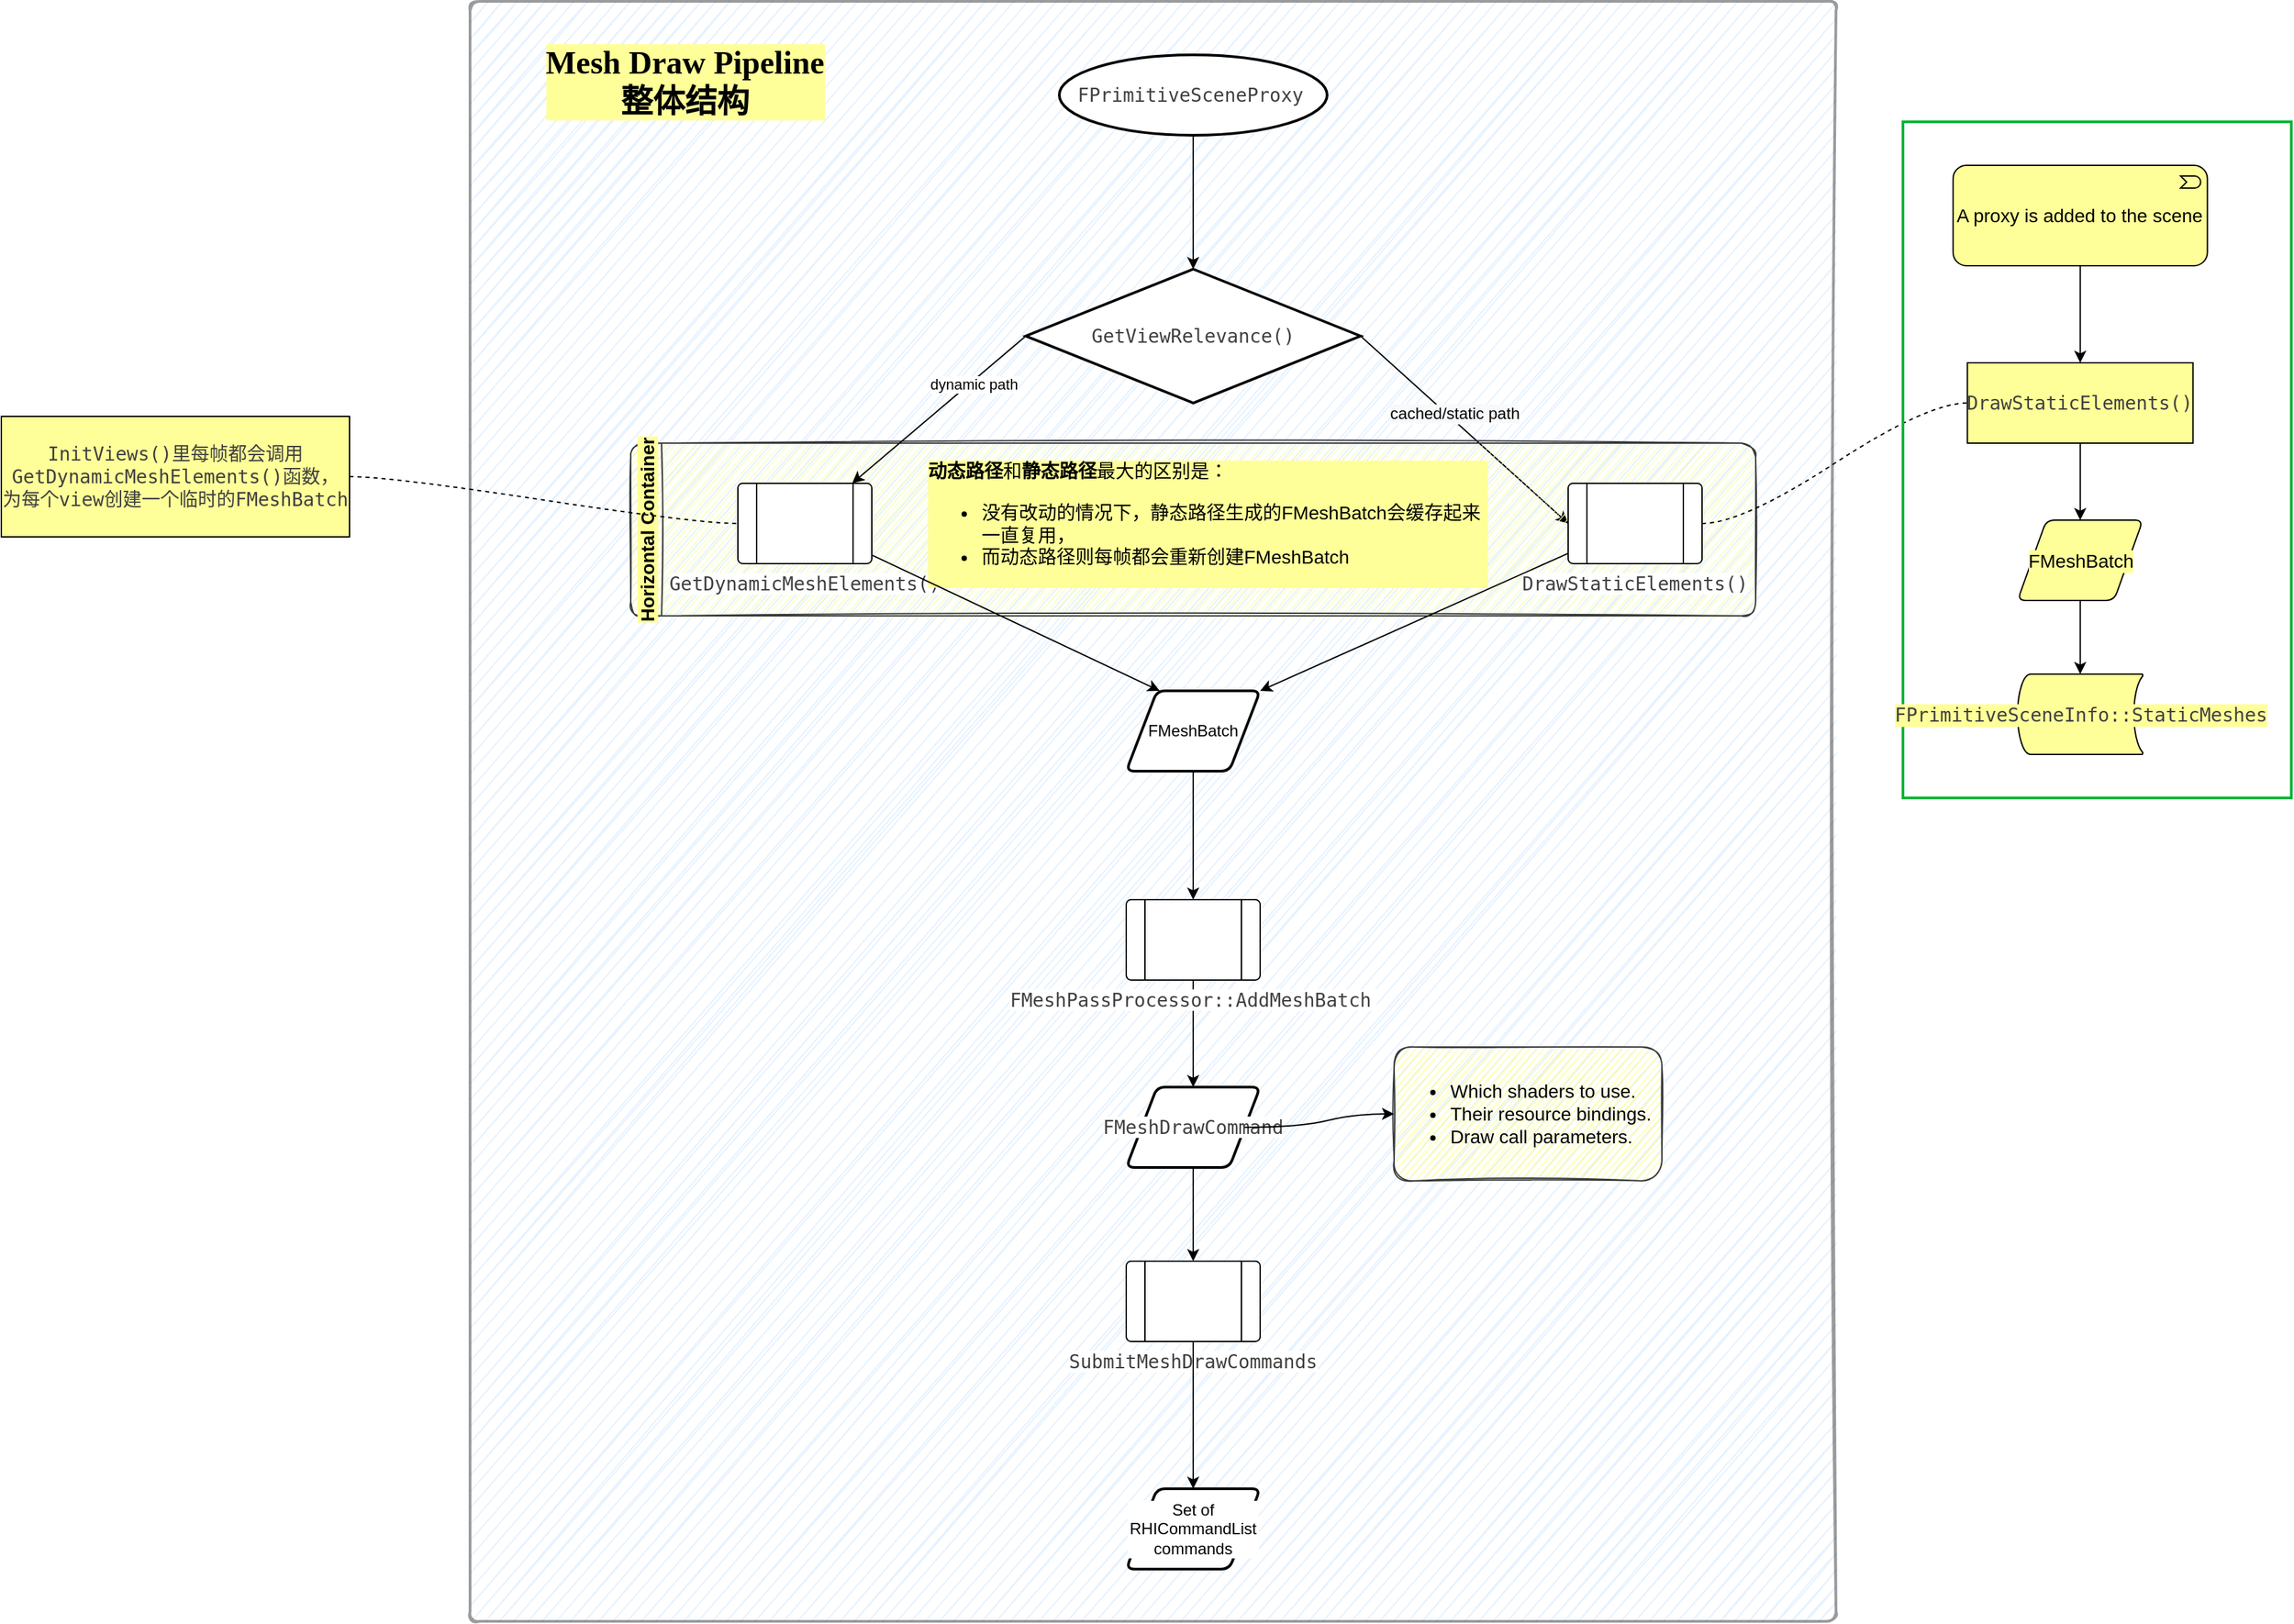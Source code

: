 <mxfile>
    <diagram id="h1fHH231krkQwXe1oc1o" name="第 1 页">
        <mxGraphModel dx="1698" dy="756" grid="1" gridSize="10" guides="1" tooltips="1" connect="1" arrows="1" fold="1" page="1" pageScale="1" pageWidth="827" pageHeight="1169" math="0" shadow="0">
            <root>
                <mxCell id="0"/>
                <mxCell id="1" parent="0"/>
                <mxCell id="101" value="" style="rounded=1;whiteSpace=wrap;html=1;absoluteArcSize=1;arcSize=14;strokeWidth=2;shadow=0;glass=0;labelBackgroundColor=#FFFF99;sketch=1;fontFamily=Helvetica;fontSize=14;fillColor=#cce5ff;container=1;opacity=50;strokeColor=#36393d;" parent="1" vertex="1">
                    <mxGeometry x="-280" y="130" width="1020" height="1210" as="geometry"/>
                </mxCell>
                <mxCell id="102" value="Mesh Draw Pipeline&lt;br&gt;整体结构" style="text;strokeColor=none;fillColor=none;html=1;fontSize=24;fontStyle=1;verticalAlign=middle;align=center;rounded=1;shadow=0;glass=0;labelBackgroundColor=#FFFF99;sketch=1;fontFamily=Georgia;" parent="101" vertex="1">
                    <mxGeometry x="110" y="40" width="100" height="40" as="geometry"/>
                </mxCell>
                <mxCell id="2" value="&lt;code style=&quot;color: rgb(64 , 64 , 64) ; font-size: 14px ; background-color: rgb(255 , 255 , 255)&quot;&gt;FPrimitiveSceneProxy&lt;/code&gt;&lt;span style=&quot;font-family: &amp;#34;opensans_regular&amp;#34; , &amp;#34;verdana&amp;#34; , &amp;#34;arial&amp;#34; , &amp;#34;sans serif&amp;#34; ; font-size: 14px ; background-color: rgb(255 , 255 , 255)&quot;&gt;&amp;nbsp;&lt;/span&gt;" style="strokeWidth=2;html=1;shape=mxgraph.flowchart.start_1;whiteSpace=wrap;" parent="101" vertex="1">
                    <mxGeometry x="440" y="40" width="200" height="60" as="geometry"/>
                </mxCell>
                <mxCell id="3" value="&lt;span style=&quot;color: rgb(64 , 64 , 64) ; font-family: monospace ; font-size: 14px ; background-color: rgb(255 , 255 , 255)&quot;&gt;GetViewRelevance()&lt;/span&gt;" style="strokeWidth=2;html=1;shape=mxgraph.flowchart.decision;whiteSpace=wrap;" parent="101" vertex="1">
                    <mxGeometry x="415" y="200" width="250" height="100" as="geometry"/>
                </mxCell>
                <mxCell id="4" style="edgeStyle=none;html=1;entryX=0.5;entryY=0;entryDx=0;entryDy=0;entryPerimeter=0;" parent="101" source="2" target="3" edge="1">
                    <mxGeometry relative="1" as="geometry"/>
                </mxCell>
                <mxCell id="8" value="" style="edgeStyle=none;html=1;entryX=0;entryY=0.5;entryDx=0;entryDy=0;exitX=1;exitY=0.5;exitDx=0;exitDy=0;exitPerimeter=0;" parent="101" source="3" target="22" edge="1">
                    <mxGeometry relative="1" as="geometry">
                        <mxPoint x="840" y="240" as="targetPoint"/>
                    </mxGeometry>
                </mxCell>
                <mxCell id="21" value="&lt;span style=&quot;font-size: 12px ; background-color: rgb(248 , 249 , 250)&quot;&gt;cached/static path&lt;/span&gt;" style="edgeLabel;html=1;align=center;verticalAlign=middle;resizable=0;points=[];" parent="8" vertex="1" connectable="0">
                    <mxGeometry x="-0.179" y="-1" relative="1" as="geometry">
                        <mxPoint x="7" as="offset"/>
                    </mxGeometry>
                </mxCell>
                <mxCell id="24" value="FMeshBatch" style="shape=parallelogram;html=1;strokeWidth=2;perimeter=parallelogramPerimeter;whiteSpace=wrap;rounded=1;arcSize=12;size=0.23;fillColor=default;labelBackgroundColor=default;" parent="101" vertex="1">
                    <mxGeometry x="490" y="515" width="100" height="60" as="geometry"/>
                </mxCell>
                <mxCell id="29" value="&lt;span style=&quot;color: rgb(64 , 64 , 64) ; font-family: monospace ; font-size: 14px ; background-color: rgb(255 , 255 , 255)&quot;&gt;FMeshDrawCommand&lt;/span&gt;" style="shape=parallelogram;html=1;strokeWidth=2;perimeter=parallelogramPerimeter;whiteSpace=wrap;rounded=1;arcSize=12;size=0.23;" parent="101" vertex="1">
                    <mxGeometry x="490" y="811" width="100" height="60" as="geometry"/>
                </mxCell>
                <mxCell id="31" style="edgeStyle=none;html=1;entryX=0.5;entryY=0;entryDx=0;entryDy=0;" parent="101" source="30" target="29" edge="1">
                    <mxGeometry relative="1" as="geometry"/>
                </mxCell>
                <mxCell id="30" value="&lt;code style=&quot;color: rgb(64 , 64 , 64) ; font-size: 14px ; background-color: rgb(255 , 255 , 255)&quot;&gt;FMeshPassProcessor::AddMeshBatch&lt;/code&gt;&lt;span style=&quot;font-family: &amp;#34;opensans_regular&amp;#34; , &amp;#34;verdana&amp;#34; , &amp;#34;arial&amp;#34; , &amp;#34;sans serif&amp;#34; ; font-size: 14px ; background-color: rgb(255 , 255 , 255)&quot;&gt;&amp;nbsp;&lt;/span&gt;" style="verticalLabelPosition=bottom;verticalAlign=top;html=1;shape=process;whiteSpace=wrap;rounded=1;size=0.14;arcSize=6;" parent="101" vertex="1">
                    <mxGeometry x="490" y="671" width="100" height="60" as="geometry"/>
                </mxCell>
                <mxCell id="28" value="" style="edgeStyle=none;html=1;entryX=0.5;entryY=0;entryDx=0;entryDy=0;exitX=0.5;exitY=1;exitDx=0;exitDy=0;" parent="101" source="24" target="30" edge="1">
                    <mxGeometry relative="1" as="geometry">
                        <mxPoint x="540" y="701" as="targetPoint"/>
                        <mxPoint x="540" y="621" as="sourcePoint"/>
                    </mxGeometry>
                </mxCell>
                <mxCell id="79" value="&lt;span style=&quot;color: rgb(64 , 64 , 64) ; font-family: monospace ; font-size: 14px ; background-color: rgb(255 , 255 , 255)&quot;&gt;SubmitMeshDrawCommands&lt;/span&gt;" style="verticalLabelPosition=bottom;verticalAlign=top;html=1;shape=process;whiteSpace=wrap;rounded=1;size=0.14;arcSize=6;" parent="101" vertex="1">
                    <mxGeometry x="490" y="941" width="100" height="60" as="geometry"/>
                </mxCell>
                <mxCell id="80" style="edgeStyle=none;html=1;" parent="101" source="29" target="79" edge="1">
                    <mxGeometry relative="1" as="geometry"/>
                </mxCell>
                <mxCell id="87" value="&lt;span&gt;Set of RHICommandList commands&lt;/span&gt;" style="shape=parallelogram;html=1;strokeWidth=2;perimeter=parallelogramPerimeter;whiteSpace=wrap;rounded=1;arcSize=12;size=0.23;gradientColor=none;labelBackgroundColor=default;" parent="101" vertex="1">
                    <mxGeometry x="490" y="1111" width="100" height="60" as="geometry"/>
                </mxCell>
                <mxCell id="82" style="edgeStyle=none;html=1;entryX=0.5;entryY=0;entryDx=0;entryDy=0;" parent="101" source="79" target="87" edge="1">
                    <mxGeometry relative="1" as="geometry">
                        <mxPoint x="540" y="1091" as="targetPoint"/>
                    </mxGeometry>
                </mxCell>
                <mxCell id="95" value="&lt;ul&gt;&lt;li&gt;Which shaders to use.&lt;/li&gt;&lt;li&gt;Their resource bindings.&lt;/li&gt;&lt;li&gt;Draw call parameters.&lt;/li&gt;&lt;/ul&gt;" style="text;fillColor=#ffff88;html=1;whiteSpace=wrap;verticalAlign=middle;overflow=hidden;rounded=1;labelBackgroundColor=none;fontFamily=Helvetica;fontSize=14;glass=0;shadow=0;strokeColor=#36393d;gradientColor=none;sketch=1;" parent="101" vertex="1">
                    <mxGeometry x="690" y="781" width="200" height="100" as="geometry"/>
                </mxCell>
                <mxCell id="94" style="edgeStyle=entityRelationEdgeStyle;html=1;fontFamily=Helvetica;fontSize=14;curved=1;" parent="101" source="29" target="95" edge="1">
                    <mxGeometry relative="1" as="geometry">
                        <mxPoint x="700" y="801" as="targetPoint"/>
                    </mxGeometry>
                </mxCell>
                <mxCell id="99" value="Horizontal Container" style="swimlane;horizontal=0;rounded=1;shadow=0;glass=0;labelBackgroundColor=#FFFF99;sketch=1;fontFamily=Helvetica;fontSize=14;fillColor=#ffff88;strokeColor=#36393d;swimlaneFillColor=#F7FFB0;verticalAlign=middle;labelPosition=center;verticalLabelPosition=middle;align=center;" parent="101" vertex="1">
                    <mxGeometry x="120" y="330" width="840" height="129" as="geometry"/>
                </mxCell>
                <mxCell id="23" value="&lt;span style=&quot;color: rgb(64 , 64 , 64) ; font-family: monospace ; font-size: 14px ; background-color: rgb(255 , 255 , 255)&quot;&gt;GetDynamicMeshElements()&lt;/span&gt;" style="verticalLabelPosition=bottom;verticalAlign=top;html=1;shape=process;whiteSpace=wrap;rounded=1;size=0.14;arcSize=6;" parent="99" vertex="1">
                    <mxGeometry x="80" y="30" width="100" height="60" as="geometry"/>
                </mxCell>
                <mxCell id="22" value="&lt;span style=&quot;color: rgb(64 , 64 , 64) ; font-family: monospace ; font-size: 14px ; background-color: rgb(255 , 255 , 255)&quot;&gt;DrawStaticElements()&lt;/span&gt;" style="verticalLabelPosition=bottom;verticalAlign=top;html=1;shape=process;whiteSpace=wrap;rounded=1;size=0.14;arcSize=6;" parent="99" vertex="1">
                    <mxGeometry x="700" y="30" width="100" height="60" as="geometry"/>
                </mxCell>
                <mxCell id="100" value="&lt;b&gt;动态路径&lt;/b&gt;和&lt;b&gt;静态路径&lt;/b&gt;最大的区别是：&lt;br&gt;&lt;ul&gt;&lt;li&gt;没有改动的情况下，静态路径生成的FMeshBatch会缓存起来一直复用，&lt;br&gt;&lt;/li&gt;&lt;li&gt;而动态路径则每帧都会重新创建FMeshBatch&lt;/li&gt;&lt;/ul&gt;" style="text;html=1;strokeColor=none;fillColor=none;align=left;verticalAlign=middle;whiteSpace=wrap;rounded=0;shadow=0;glass=0;labelBackgroundColor=#FFFF99;sketch=1;fontFamily=Helvetica;fontSize=14;" parent="99" vertex="1">
                    <mxGeometry x="220" y="45" width="420" height="30" as="geometry"/>
                </mxCell>
                <mxCell id="19" style="edgeStyle=none;html=1;exitX=0;exitY=0.5;exitDx=0;exitDy=0;exitPerimeter=0;" parent="101" source="3" target="23" edge="1">
                    <mxGeometry relative="1" as="geometry">
                        <mxPoint x="540" y="410" as="targetPoint"/>
                    </mxGeometry>
                </mxCell>
                <mxCell id="20" value="dynamic path" style="edgeLabel;html=1;align=center;verticalAlign=middle;resizable=0;points=[];" parent="19" vertex="1" connectable="0">
                    <mxGeometry x="-0.37" y="2" relative="1" as="geometry">
                        <mxPoint as="offset"/>
                    </mxGeometry>
                </mxCell>
                <mxCell id="26" style="edgeStyle=none;html=1;entryX=0.25;entryY=0;entryDx=0;entryDy=0;" parent="101" source="23" target="24" edge="1">
                    <mxGeometry relative="1" as="geometry"/>
                </mxCell>
                <mxCell id="25" style="edgeStyle=none;html=1;entryX=1;entryY=0;entryDx=0;entryDy=0;" parent="101" source="22" target="24" edge="1">
                    <mxGeometry relative="1" as="geometry"/>
                </mxCell>
                <mxCell id="109" value="" style="endArrow=none;dashed=1;html=1;exitX=1;exitY=0.5;exitDx=0;exitDy=0;entryX=0;entryY=0.5;entryDx=0;entryDy=0;edgeStyle=entityRelationEdgeStyle;curved=1;" edge="1" parent="1" source="22" target="107">
                    <mxGeometry width="50" height="50" relative="1" as="geometry">
                        <mxPoint x="700" y="580" as="sourcePoint"/>
                        <mxPoint x="750" y="530" as="targetPoint"/>
                    </mxGeometry>
                </mxCell>
                <mxCell id="115" value="" style="rounded=0;whiteSpace=wrap;html=1;fillColor=none;strokeColor=#00B336;strokeWidth=2;labelBackgroundColor=#FFFF99;container=1;" vertex="1" parent="1">
                    <mxGeometry x="790" y="220" width="290" height="505" as="geometry">
                        <mxRectangle x="790" y="220" width="100" height="30" as="alternateBounds"/>
                    </mxGeometry>
                </mxCell>
                <mxCell id="107" value="&lt;span style=&quot;color: rgb(64, 64, 64); font-family: monospace;&quot;&gt;DrawStaticElements()&lt;/span&gt;" style="whiteSpace=wrap;html=1;fontSize=14;fillColor=#ffff99;labelBackgroundColor=none;" vertex="1" parent="115">
                    <mxGeometry x="48.13" y="180" width="168.49" height="60" as="geometry"/>
                </mxCell>
                <mxCell id="110" value="FMeshBatch" style="shape=parallelogram;html=1;strokeWidth=1;perimeter=parallelogramPerimeter;whiteSpace=wrap;rounded=1;arcSize=12;size=0.23;labelBackgroundColor=#FFFF99;fontSize=14;fillColor=#ffff99;" vertex="1" parent="115">
                    <mxGeometry x="85.597" y="297.5" width="93.548" height="60" as="geometry"/>
                </mxCell>
                <mxCell id="111" style="html=1;entryX=0.5;entryY=0;entryDx=0;entryDy=0;exitX=0.5;exitY=1;exitDx=0;exitDy=0;" edge="1" parent="115" source="107" target="110">
                    <mxGeometry relative="1" as="geometry"/>
                </mxCell>
                <mxCell id="112" value="&lt;span style=&quot;color: rgb(64, 64, 64); font-family: monospace;&quot;&gt;FPrimitiveSceneInfo::StaticMeshes&lt;/span&gt;" style="strokeWidth=1;html=1;shape=mxgraph.flowchart.stored_data;whiteSpace=wrap;labelBackgroundColor=#FFFF99;fontSize=14;fillColor=#ffff99;rounded=1;arcSize=12;" vertex="1" parent="115">
                    <mxGeometry x="85.597" y="412.5" width="93.548" height="60" as="geometry"/>
                </mxCell>
                <mxCell id="113" style="edgeStyle=none;html=1;entryX=0.5;entryY=0;entryDx=0;entryDy=0;entryPerimeter=0;" edge="1" parent="115" source="110" target="112">
                    <mxGeometry relative="1" as="geometry"/>
                </mxCell>
                <mxCell id="104" value="A proxy is added to the scene" style="html=1;outlineConnect=0;whiteSpace=wrap;fillColor=#ffff99;shape=mxgraph.archimate3.application;appType=event;archiType=rounded;fontSize=14;" parent="115" vertex="1">
                    <mxGeometry x="37.419" y="32.5" width="189.903" height="75" as="geometry"/>
                </mxCell>
                <mxCell id="108" value="" style="edgeStyle=none;html=1;" edge="1" parent="115" source="104" target="107">
                    <mxGeometry relative="1" as="geometry"/>
                </mxCell>
                <mxCell id="117" style="edgeStyle=entityRelationEdgeStyle;html=1;entryX=0;entryY=0.5;entryDx=0;entryDy=0;dashed=1;endArrow=none;endFill=0;curved=1;" edge="1" parent="1" source="116" target="23">
                    <mxGeometry relative="1" as="geometry">
                        <mxPoint x="-80" y="510" as="targetPoint"/>
                    </mxGeometry>
                </mxCell>
                <mxCell id="116" value="&lt;span style=&quot;color: rgb(64 , 64 , 64) ; font-family: monospace&quot;&gt;InitViews()里每帧都会调用&lt;/span&gt;&lt;span style=&quot;color: rgb(64 , 64 , 64) ; font-family: monospace&quot;&gt;GetDynamicMeshElements()函数，&lt;br&gt;为每个view创建一个临时的FMeshBatch&lt;br&gt;&lt;/span&gt;" style="whiteSpace=wrap;html=1;fontSize=14;fillColor=#ffff99;labelBackgroundColor=none;container=1;" vertex="1" collapsed="1" parent="1">
                    <mxGeometry x="-630" y="440" width="260" height="90" as="geometry">
                        <mxRectangle x="-630" y="440" width="230" height="170" as="alternateBounds"/>
                    </mxGeometry>
                </mxCell>
            </root>
        </mxGraphModel>
    </diagram>
</mxfile>